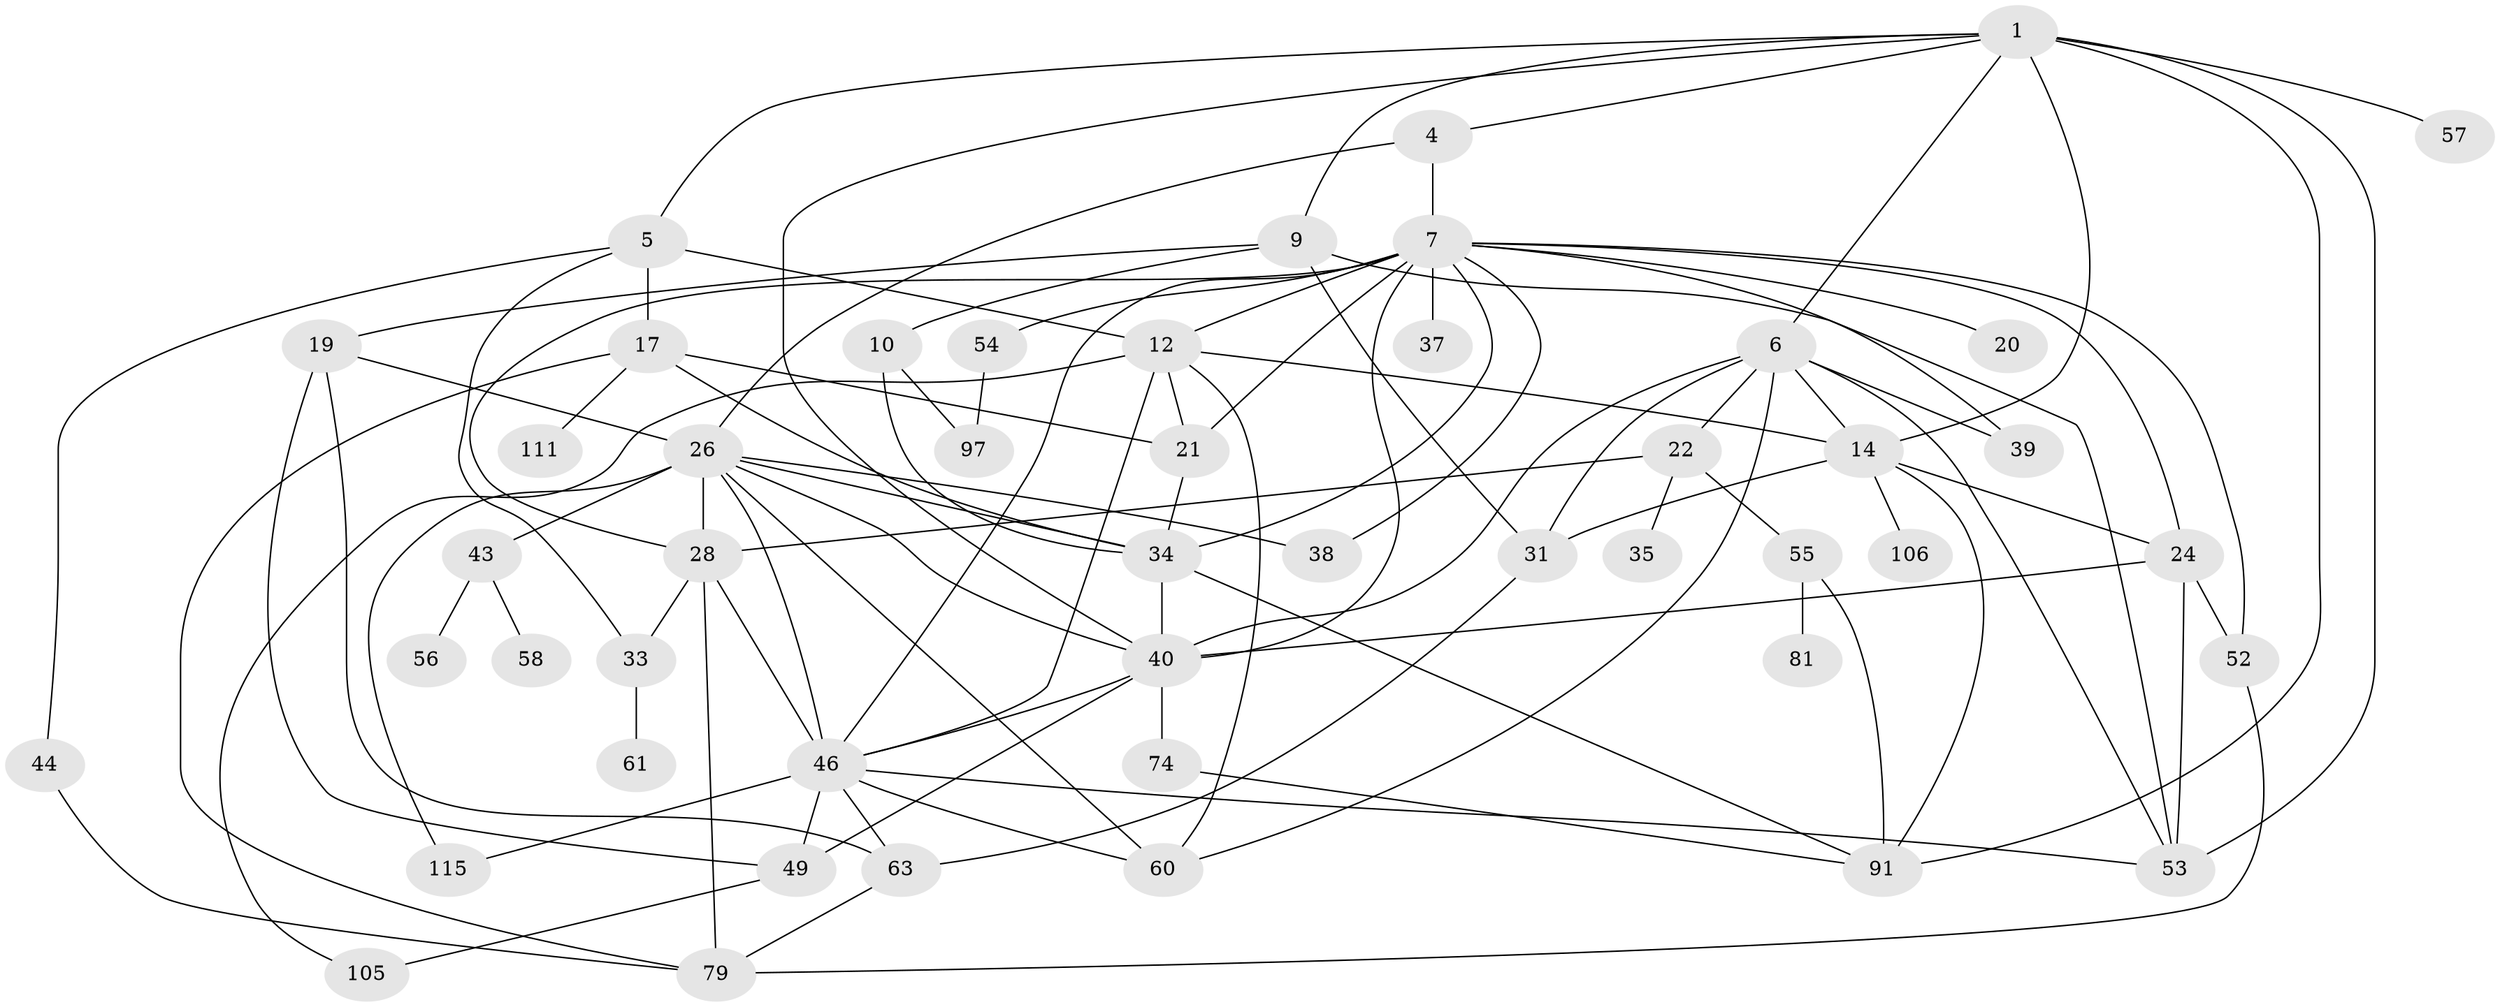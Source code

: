 // original degree distribution, {4: 0.19166666666666668, 7: 0.016666666666666666, 3: 0.25833333333333336, 5: 0.06666666666666667, 2: 0.2833333333333333, 8: 0.008333333333333333, 1: 0.15833333333333333, 6: 0.016666666666666666}
// Generated by graph-tools (version 1.1) at 2025/16/03/04/25 18:16:56]
// undirected, 48 vertices, 97 edges
graph export_dot {
graph [start="1"]
  node [color=gray90,style=filled];
  1 [super="+2"];
  4;
  5 [super="+25+59+11"];
  6 [super="+71+13"];
  7 [super="+18+8+72"];
  9;
  10 [super="+78"];
  12 [super="+23"];
  14 [super="+50"];
  17 [super="+88"];
  19 [super="+76"];
  20 [super="+73"];
  21 [super="+90+95"];
  22;
  24 [super="+75+84+42"];
  26 [super="+29+32"];
  28 [super="+93+30"];
  31 [super="+64+48"];
  33;
  34 [super="+45"];
  35;
  37;
  38;
  39 [super="+69"];
  40 [super="+51+65"];
  43;
  44 [super="+102+47"];
  46 [super="+92+85"];
  49 [super="+67"];
  52;
  53 [super="+94+68+70+96"];
  54 [super="+103+114"];
  55;
  56;
  57 [super="+82"];
  58;
  60 [super="+77"];
  61;
  63 [super="+80"];
  74;
  79 [super="+86"];
  81;
  91 [super="+100"];
  97;
  105 [super="+112"];
  106;
  111;
  115;
  1 -- 4;
  1 -- 6;
  1 -- 53 [weight=2];
  1 -- 5 [weight=2];
  1 -- 40;
  1 -- 9;
  1 -- 14;
  1 -- 57 [weight=2];
  1 -- 91;
  4 -- 7;
  4 -- 26;
  5 -- 33;
  5 -- 44;
  5 -- 17;
  5 -- 12;
  6 -- 39;
  6 -- 60;
  6 -- 40;
  6 -- 31;
  6 -- 53;
  6 -- 22;
  6 -- 14;
  7 -- 20;
  7 -- 37;
  7 -- 21;
  7 -- 40;
  7 -- 28;
  7 -- 34;
  7 -- 38;
  7 -- 12;
  7 -- 46;
  7 -- 52;
  7 -- 54;
  7 -- 24;
  7 -- 39;
  9 -- 10;
  9 -- 19;
  9 -- 31;
  9 -- 53;
  10 -- 97;
  10 -- 34;
  12 -- 46;
  12 -- 105;
  12 -- 60;
  12 -- 14;
  12 -- 21;
  14 -- 24;
  14 -- 106;
  14 -- 91;
  14 -- 31;
  17 -- 111;
  17 -- 79;
  17 -- 34;
  17 -- 21;
  19 -- 63;
  19 -- 49;
  19 -- 26;
  21 -- 34;
  22 -- 35;
  22 -- 55;
  22 -- 28;
  24 -- 40;
  24 -- 52;
  24 -- 53;
  26 -- 115;
  26 -- 38;
  26 -- 40;
  26 -- 28 [weight=2];
  26 -- 60;
  26 -- 46;
  26 -- 43;
  26 -- 34;
  28 -- 79;
  28 -- 33;
  28 -- 46;
  31 -- 63;
  33 -- 61;
  34 -- 91;
  34 -- 40;
  40 -- 49;
  40 -- 74;
  40 -- 46;
  43 -- 56;
  43 -- 58;
  44 -- 79;
  46 -- 63;
  46 -- 49;
  46 -- 115;
  46 -- 53;
  46 -- 60;
  49 -- 105;
  52 -- 79;
  54 -- 97;
  55 -- 81;
  55 -- 91;
  63 -- 79;
  74 -- 91;
}
